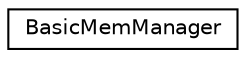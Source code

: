 digraph "Graphical Class Hierarchy"
{
  edge [fontname="Helvetica",fontsize="10",labelfontname="Helvetica",labelfontsize="10"];
  node [fontname="Helvetica",fontsize="10",shape=record];
  rankdir="LR";
  Node0 [label="BasicMemManager",height=0.2,width=0.4,color="black", fillcolor="white", style="filled",URL="$classBasicMemManager.html"];
}
